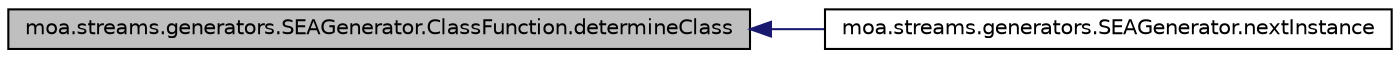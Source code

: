 digraph G
{
  edge [fontname="Helvetica",fontsize="10",labelfontname="Helvetica",labelfontsize="10"];
  node [fontname="Helvetica",fontsize="10",shape=record];
  rankdir=LR;
  Node1 [label="moa.streams.generators.SEAGenerator.ClassFunction.determineClass",height=0.2,width=0.4,color="black", fillcolor="grey75", style="filled" fontcolor="black"];
  Node1 -> Node2 [dir=back,color="midnightblue",fontsize="10",style="solid",fontname="Helvetica"];
  Node2 [label="moa.streams.generators.SEAGenerator.nextInstance",height=0.2,width=0.4,color="black", fillcolor="white", style="filled",URL="$classmoa_1_1streams_1_1generators_1_1SEAGenerator.html#accad81a695ba7577402ce575d8867733",tooltip="Gets the next instance from this stream."];
}
